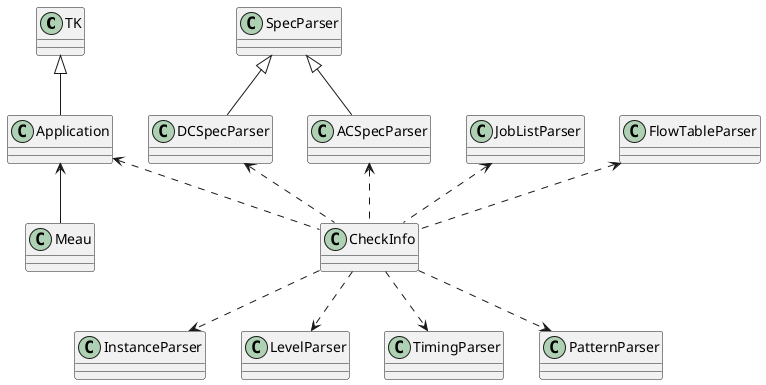 @startuml
class TK
class Application
TK <|-- Application
class Meau
Application <-- Meau
class CheckInfo
SpecParser <|-- DCSpecParser
SpecParser <|-- ACSpecParser
Application <.. CheckInfo
JobListParser <.. CheckInfo
FlowTableParser <.. CheckInfo
DCSpecParser <.. CheckInfo
ACSpecParser <.. CheckInfo
CheckInfo ..> InstanceParser
CheckInfo ..> LevelParser
CheckInfo ..> TimingParser
CheckInfo ..> PatternParser
@enduml